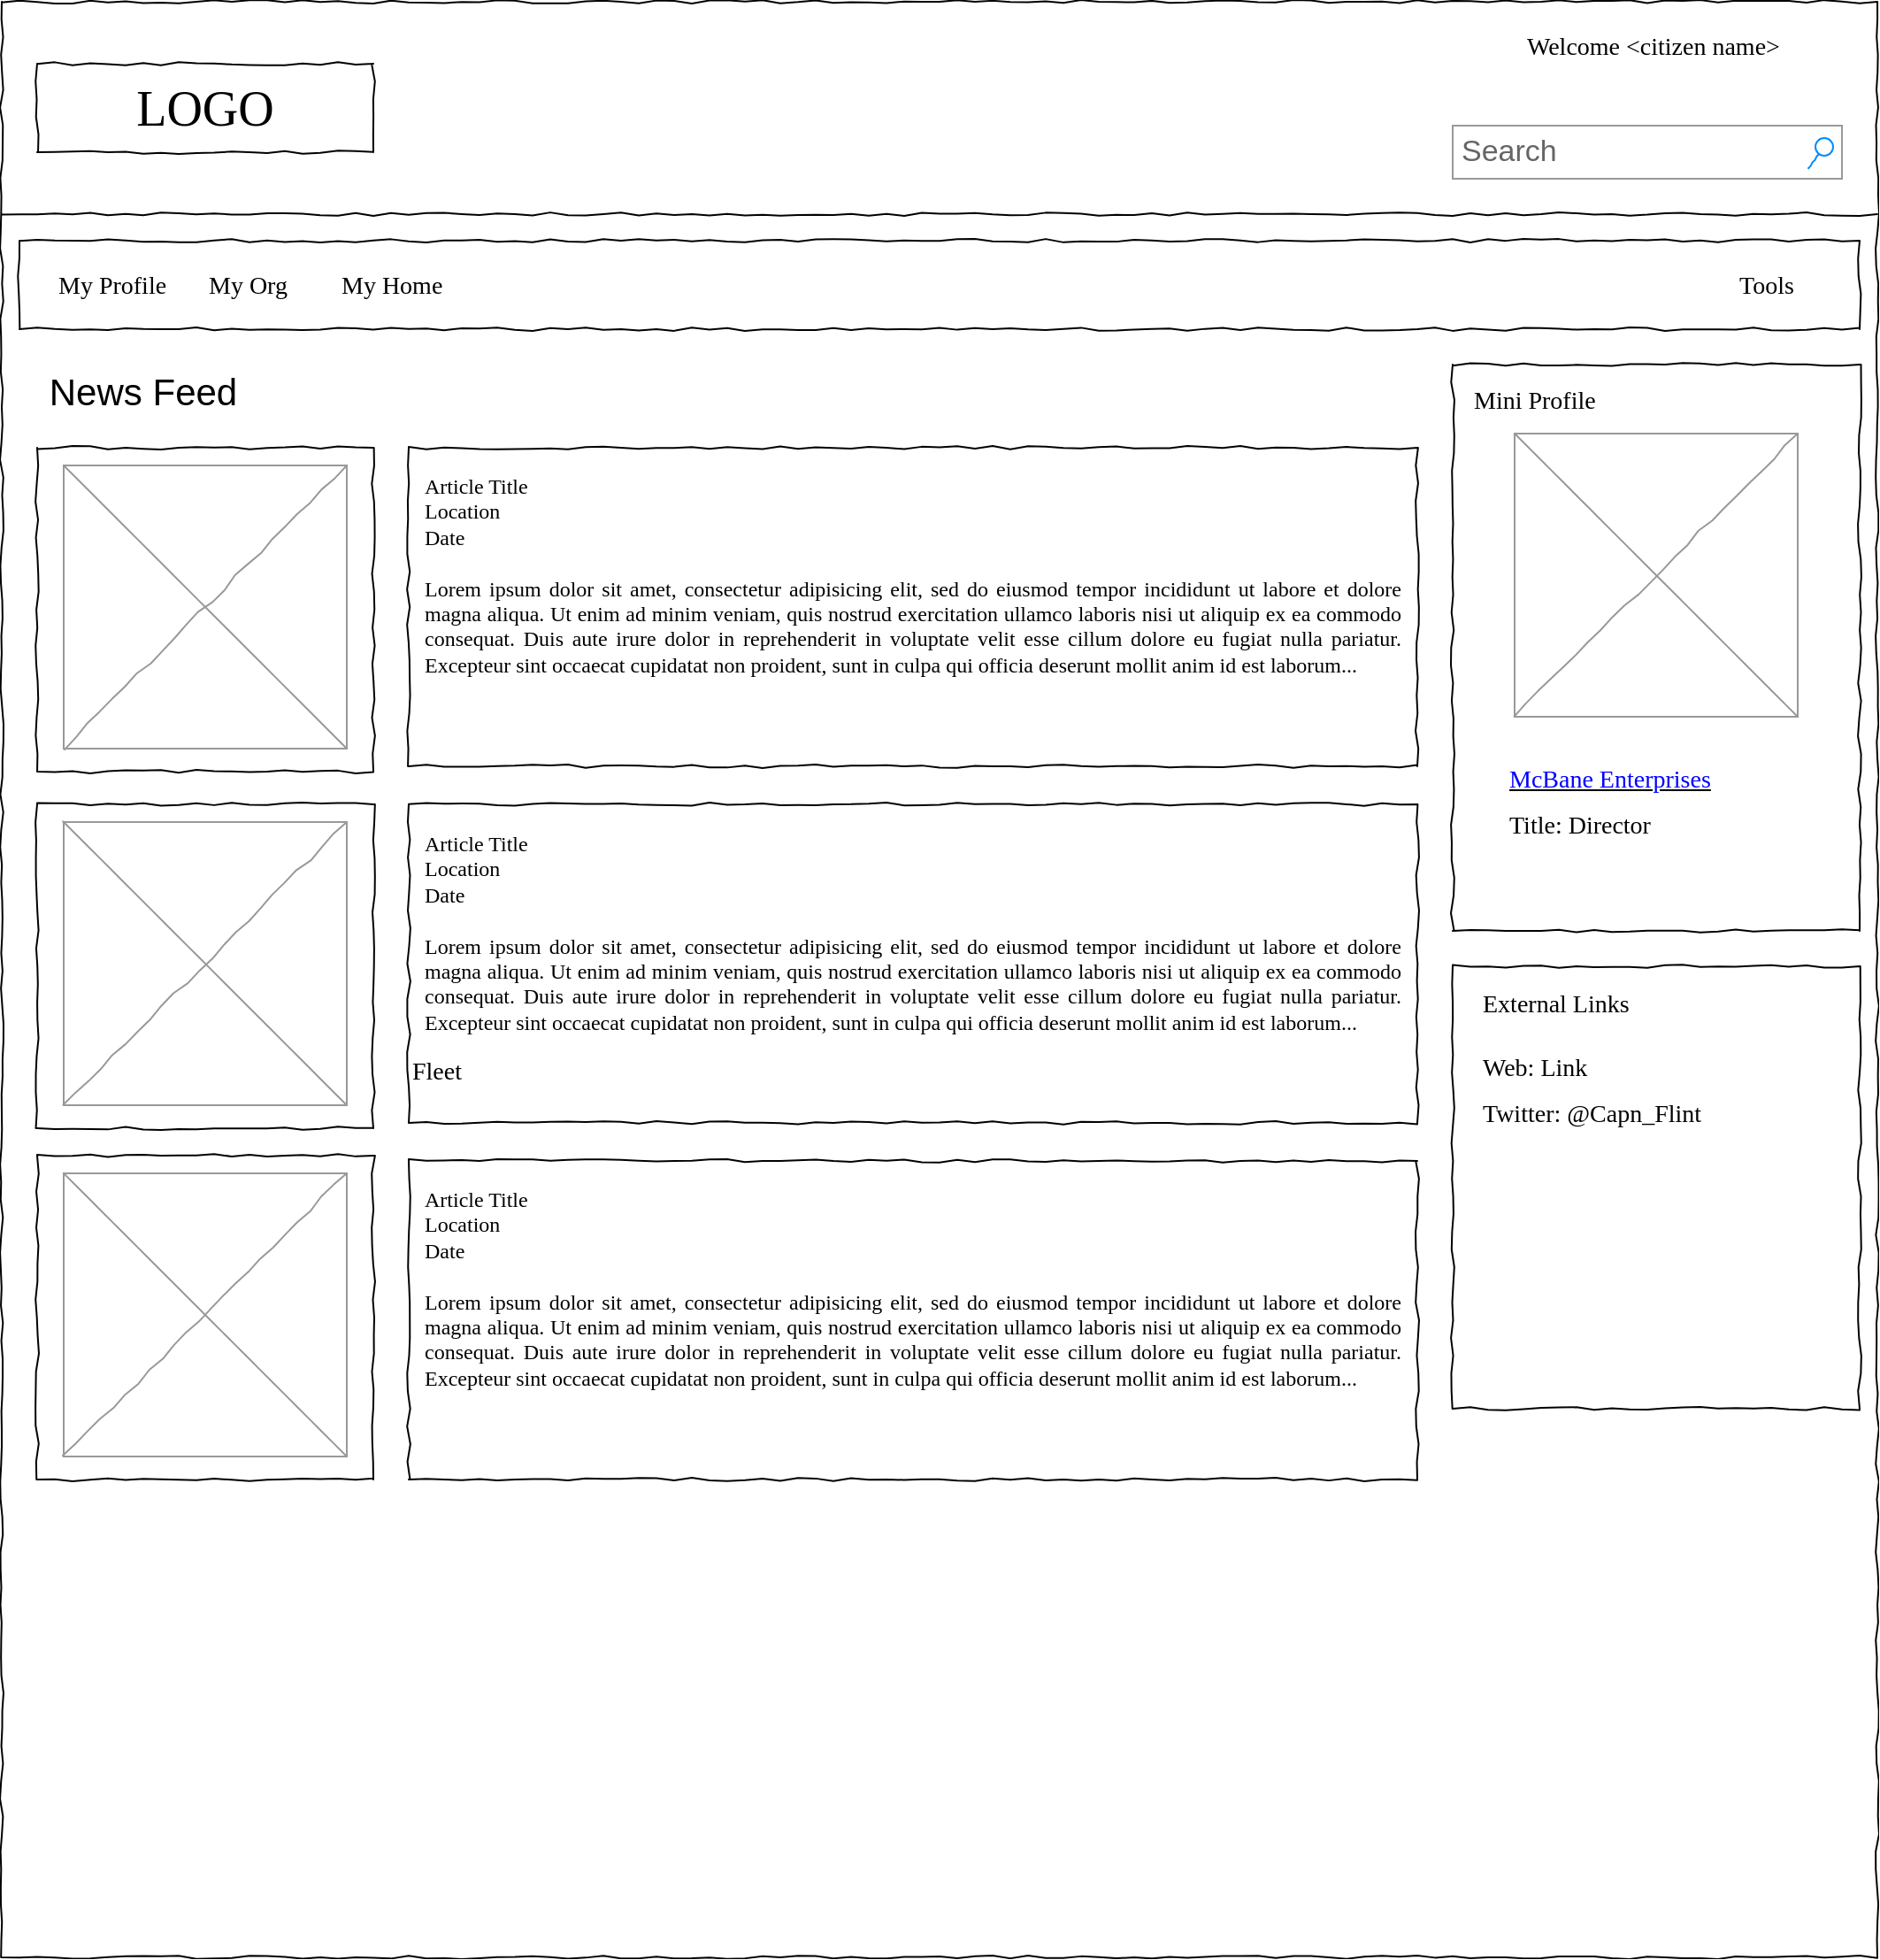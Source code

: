 <mxfile version="12.2.3" type="device" pages="1"><diagram name="Page-1" id="03018318-947c-dd8e-b7a3-06fadd420f32"><mxGraphModel dx="1303" dy="881" grid="1" gridSize="10" guides="1" tooltips="1" connect="1" arrows="1" fold="1" page="1" pageScale="1" pageWidth="1100" pageHeight="850" background="#ffffff" math="0" shadow="0"><root><mxCell id="0"/><mxCell id="1" parent="0"/><mxCell id="677b7b8949515195-1" value="" style="whiteSpace=wrap;html=1;rounded=0;shadow=0;labelBackgroundColor=none;strokeColor=#000000;strokeWidth=1;fillColor=none;fontFamily=Verdana;fontSize=12;fontColor=#000000;align=center;comic=1;" parent="1" vertex="1"><mxGeometry x="20" y="25" width="1060" height="1105" as="geometry"/></mxCell><mxCell id="677b7b8949515195-2" value="LOGO" style="whiteSpace=wrap;html=1;rounded=0;shadow=0;labelBackgroundColor=none;strokeColor=#000000;strokeWidth=1;fillColor=#ffffff;fontFamily=Verdana;fontSize=28;fontColor=#000000;align=center;comic=1;" parent="1" vertex="1"><mxGeometry x="40" y="60" width="190" height="50" as="geometry"/></mxCell><mxCell id="677b7b8949515195-3" value="Search" style="strokeWidth=1;shadow=0;dashed=0;align=center;html=1;shape=mxgraph.mockup.forms.searchBox;strokeColor=#999999;mainText=;fillColor=#ffffff;strokeColor2=#008cff;fontColor=#666666;fontSize=17;align=left;spacingLeft=3;rounded=0;labelBackgroundColor=none;comic=1;" parent="1" vertex="1"><mxGeometry x="840" y="95" width="220" height="30" as="geometry"/></mxCell><mxCell id="677b7b8949515195-7" value="Welcome &amp;lt;citizen name&amp;gt;" style="text;html=1;points=[];align=left;verticalAlign=top;spacingTop=-4;fontSize=14;fontFamily=Verdana;fontColor=#000000;" parent="1" vertex="1"><mxGeometry x="880" y="40" width="60" height="20" as="geometry"/></mxCell><mxCell id="677b7b8949515195-9" value="" style="line;strokeWidth=1;html=1;rounded=0;shadow=0;labelBackgroundColor=none;fillColor=none;fontFamily=Verdana;fontSize=14;fontColor=#000000;align=center;comic=1;" parent="1" vertex="1"><mxGeometry x="20" y="140" width="1060" height="10" as="geometry"/></mxCell><mxCell id="677b7b8949515195-10" value="" style="whiteSpace=wrap;html=1;rounded=0;shadow=0;labelBackgroundColor=none;strokeColor=#000000;strokeWidth=1;fillColor=none;fontFamily=Verdana;fontSize=12;fontColor=#000000;align=center;comic=1;" parent="1" vertex="1"><mxGeometry x="30" y="160" width="1040" height="50" as="geometry"/></mxCell><mxCell id="677b7b8949515195-11" value="My Profile" style="text;html=1;points=[];align=left;verticalAlign=top;spacingTop=-4;fontSize=14;fontFamily=Verdana;fontColor=#000000;" parent="1" vertex="1"><mxGeometry x="50" y="175" width="60" height="20" as="geometry"/></mxCell><mxCell id="677b7b8949515195-12" value="My Org" style="text;html=1;points=[];align=left;verticalAlign=top;spacingTop=-4;fontSize=14;fontFamily=Verdana;fontColor=#000000;" parent="1" vertex="1"><mxGeometry x="135" y="175" width="60" height="20" as="geometry"/></mxCell><mxCell id="677b7b8949515195-13" value="My Home" style="text;html=1;points=[];align=left;verticalAlign=top;spacingTop=-4;fontSize=14;fontFamily=Verdana;fontColor=#000000;" parent="1" vertex="1"><mxGeometry x="210" y="175" width="60" height="20" as="geometry"/></mxCell><mxCell id="677b7b8949515195-14" value="Tools" style="text;html=1;points=[];align=left;verticalAlign=top;spacingTop=-4;fontSize=14;fontFamily=Verdana;fontColor=#000000;" parent="1" vertex="1"><mxGeometry x="1000" y="175" width="60" height="20" as="geometry"/></mxCell><mxCell id="677b7b8949515195-15" value="&lt;div style=&quot;text-align: justify&quot;&gt;&lt;span&gt;Article Title&lt;/span&gt;&lt;/div&gt;&lt;div style=&quot;text-align: justify&quot;&gt;&lt;span&gt;Location&lt;/span&gt;&lt;/div&gt;&lt;div style=&quot;text-align: justify&quot;&gt;&lt;span&gt;Date&lt;/span&gt;&lt;/div&gt;&lt;div style=&quot;text-align: justify&quot;&gt;&lt;span&gt;&lt;br&gt;&lt;/span&gt;&lt;/div&gt;&lt;div style=&quot;text-align: justify&quot;&gt;&lt;span&gt;Lorem ipsum dolor sit amet, consectetur adipisicing elit, sed do eiusmod tempor incididunt ut labore et dolore magna aliqua. Ut enim ad minim veniam, quis nostrud exercitation ullamco laboris nisi ut aliquip ex ea commodo consequat. Duis aute irure dolor in reprehenderit in voluptate velit esse cillum dolore eu fugiat nulla pariatur. Excepteur sint occaecat cupidatat non proident, sunt in culpa qui officia deserunt mollit anim id est laborum...&lt;/span&gt;&lt;/div&gt;&lt;div style=&quot;text-align: justify&quot;&gt;&lt;span&gt;&amp;nbsp;&lt;/span&gt;&lt;/div&gt;" style="whiteSpace=wrap;html=1;rounded=0;shadow=0;labelBackgroundColor=none;strokeColor=#000000;strokeWidth=1;fillColor=none;fontFamily=Verdana;fontSize=12;fontColor=#000000;align=center;verticalAlign=top;spacing=10;comic=1;" parent="1" vertex="1"><mxGeometry x="250" y="277" width="570" height="180" as="geometry"/></mxCell><mxCell id="677b7b8949515195-25" value="" style="whiteSpace=wrap;html=1;rounded=0;shadow=0;labelBackgroundColor=none;strokeColor=#000000;strokeWidth=1;fillColor=none;fontFamily=Verdana;fontSize=12;fontColor=#000000;align=center;comic=1;" parent="1" vertex="1"><mxGeometry x="840" y="230" width="230" height="320" as="geometry"/></mxCell><mxCell id="677b7b8949515195-26" value="" style="whiteSpace=wrap;html=1;rounded=0;shadow=0;labelBackgroundColor=none;strokeColor=#000000;strokeWidth=1;fillColor=none;fontFamily=Verdana;fontSize=12;fontColor=#000000;align=center;comic=1;glass=0;" parent="1" vertex="1"><mxGeometry x="840" y="570" width="230" height="250" as="geometry"/></mxCell><mxCell id="677b7b8949515195-42" value="External Links" style="text;html=1;points=[];align=left;verticalAlign=top;spacingTop=-4;fontSize=14;fontFamily=Verdana;fontColor=#000000;" parent="1" vertex="1"><mxGeometry x="855" y="581" width="170" height="20" as="geometry"/></mxCell><mxCell id="-UWu3EK0LhLVIEwH7Tlu-4" value="&lt;u&gt;&lt;font color=&quot;#0000ff&quot;&gt;McBane Enterprises&lt;/font&gt;&lt;/u&gt;" style="text;html=1;points=[];align=left;verticalAlign=top;spacingTop=-4;fontSize=14;fontFamily=Verdana;fontColor=#000000;" parent="1" vertex="1"><mxGeometry x="870" y="454" width="170" height="20" as="geometry"/></mxCell><mxCell id="-UWu3EK0LhLVIEwH7Tlu-5" value="Title: Director" style="text;html=1;points=[];align=left;verticalAlign=top;spacingTop=-4;fontSize=14;fontFamily=Verdana;fontColor=#000000;" parent="1" vertex="1"><mxGeometry x="870" y="480" width="170" height="20" as="geometry"/></mxCell><mxCell id="-UWu3EK0LhLVIEwH7Tlu-12" value="Mini Profile" style="text;html=1;points=[];align=left;verticalAlign=top;spacingTop=-4;fontSize=14;fontFamily=Verdana;fontColor=#000000;" parent="1" vertex="1"><mxGeometry x="850" y="240" width="170" height="20" as="geometry"/></mxCell><mxCell id="-UWu3EK0LhLVIEwH7Tlu-13" value="" style="verticalLabelPosition=bottom;shadow=0;dashed=0;align=center;html=1;verticalAlign=top;strokeWidth=1;shape=mxgraph.mockup.graphics.simpleIcon;strokeColor=#999999;fillColor=#ffffff;rounded=0;labelBackgroundColor=none;fontFamily=Verdana;fontSize=14;fontColor=#000000;comic=1;" parent="1" vertex="1"><mxGeometry x="875" y="269" width="160" height="160" as="geometry"/></mxCell><mxCell id="-UWu3EK0LhLVIEwH7Tlu-18" value="Fleet" style="text;html=1;points=[];align=left;verticalAlign=top;spacingTop=-4;fontSize=14;fontFamily=Verdana;fontColor=#000000;" parent="1" vertex="1"><mxGeometry x="250" y="619" width="170" height="20" as="geometry"/></mxCell><mxCell id="-UWu3EK0LhLVIEwH7Tlu-47" value="Web: Link" style="text;html=1;points=[];align=left;verticalAlign=top;spacingTop=-4;fontSize=14;fontFamily=Verdana;fontColor=#000000;" parent="1" vertex="1"><mxGeometry x="855" y="617" width="170" height="20" as="geometry"/></mxCell><mxCell id="-UWu3EK0LhLVIEwH7Tlu-48" value="Twitter: @Capn_Flint" style="text;html=1;points=[];align=left;verticalAlign=top;spacingTop=-4;fontSize=14;fontFamily=Verdana;fontColor=#000000;" parent="1" vertex="1"><mxGeometry x="855" y="643" width="170" height="20" as="geometry"/></mxCell><mxCell id="xDV21cmgZGDKu-Hmhr8R-1" value="News Feed" style="text;html=1;strokeColor=none;fillColor=none;align=center;verticalAlign=middle;whiteSpace=wrap;rounded=0;fontSize=21;" vertex="1" parent="1"><mxGeometry x="40" y="230" width="120" height="30" as="geometry"/></mxCell><mxCell id="xDV21cmgZGDKu-Hmhr8R-2" value="&lt;div style=&quot;text-align: justify&quot;&gt;&lt;span&gt;Article Title&lt;/span&gt;&lt;/div&gt;&lt;div style=&quot;text-align: justify&quot;&gt;&lt;span&gt;Location&lt;/span&gt;&lt;/div&gt;&lt;div style=&quot;text-align: justify&quot;&gt;&lt;span&gt;Date&lt;/span&gt;&lt;/div&gt;&lt;div style=&quot;text-align: justify&quot;&gt;&lt;span&gt;&lt;br&gt;&lt;/span&gt;&lt;/div&gt;&lt;div style=&quot;text-align: justify&quot;&gt;&lt;span&gt;Lorem ipsum dolor sit amet, consectetur adipisicing elit, sed do eiusmod tempor incididunt ut labore et dolore magna aliqua. Ut enim ad minim veniam, quis nostrud exercitation ullamco laboris nisi ut aliquip ex ea commodo consequat. Duis aute irure dolor in reprehenderit in voluptate velit esse cillum dolore eu fugiat nulla pariatur. Excepteur sint occaecat cupidatat non proident, sunt in culpa qui officia deserunt mollit anim id est laborum...&lt;/span&gt;&lt;/div&gt;&lt;div style=&quot;text-align: justify&quot;&gt;&lt;span&gt;&amp;nbsp;&lt;/span&gt;&lt;/div&gt;" style="whiteSpace=wrap;html=1;rounded=0;shadow=0;labelBackgroundColor=none;strokeColor=#000000;strokeWidth=1;fillColor=none;fontFamily=Verdana;fontSize=12;fontColor=#000000;align=center;verticalAlign=top;spacing=10;comic=1;" vertex="1" parent="1"><mxGeometry x="250" y="680" width="570" height="180" as="geometry"/></mxCell><mxCell id="xDV21cmgZGDKu-Hmhr8R-3" value="&lt;div style=&quot;text-align: justify&quot;&gt;&lt;span&gt;Article Title&lt;/span&gt;&lt;/div&gt;&lt;div style=&quot;text-align: justify&quot;&gt;&lt;span&gt;Location&lt;/span&gt;&lt;/div&gt;&lt;div style=&quot;text-align: justify&quot;&gt;&lt;span&gt;Date&lt;/span&gt;&lt;/div&gt;&lt;div style=&quot;text-align: justify&quot;&gt;&lt;span&gt;&lt;br&gt;&lt;/span&gt;&lt;/div&gt;&lt;div style=&quot;text-align: justify&quot;&gt;&lt;span&gt;Lorem ipsum dolor sit amet, consectetur adipisicing elit, sed do eiusmod tempor incididunt ut labore et dolore magna aliqua. Ut enim ad minim veniam, quis nostrud exercitation ullamco laboris nisi ut aliquip ex ea commodo consequat. Duis aute irure dolor in reprehenderit in voluptate velit esse cillum dolore eu fugiat nulla pariatur. Excepteur sint occaecat cupidatat non proident, sunt in culpa qui officia deserunt mollit anim id est laborum...&lt;/span&gt;&lt;/div&gt;&lt;div style=&quot;text-align: justify&quot;&gt;&lt;span&gt;&amp;nbsp;&lt;/span&gt;&lt;/div&gt;" style="whiteSpace=wrap;html=1;rounded=0;shadow=0;labelBackgroundColor=none;strokeColor=#000000;strokeWidth=1;fillColor=none;fontFamily=Verdana;fontSize=12;fontColor=#000000;align=center;verticalAlign=top;spacing=10;comic=1;" vertex="1" parent="1"><mxGeometry x="250" y="478.5" width="570" height="180" as="geometry"/></mxCell><mxCell id="xDV21cmgZGDKu-Hmhr8R-4" value="" style="whiteSpace=wrap;html=1;rounded=0;shadow=0;labelBackgroundColor=none;strokeColor=#000000;strokeWidth=1;fillColor=none;fontFamily=Verdana;fontSize=12;fontColor=#000000;align=center;comic=1;" vertex="1" parent="1"><mxGeometry x="40" y="277" width="190" height="183" as="geometry"/></mxCell><mxCell id="xDV21cmgZGDKu-Hmhr8R-5" value="" style="verticalLabelPosition=bottom;shadow=0;dashed=0;align=center;html=1;verticalAlign=top;strokeWidth=1;shape=mxgraph.mockup.graphics.simpleIcon;strokeColor=#999999;fillColor=#ffffff;rounded=0;labelBackgroundColor=none;fontFamily=Verdana;fontSize=14;fontColor=#000000;comic=1;" vertex="1" parent="1"><mxGeometry x="55" y="287" width="160" height="160" as="geometry"/></mxCell><mxCell id="xDV21cmgZGDKu-Hmhr8R-6" value="" style="whiteSpace=wrap;html=1;rounded=0;shadow=0;labelBackgroundColor=none;strokeColor=#000000;strokeWidth=1;fillColor=none;fontFamily=Verdana;fontSize=12;fontColor=#000000;align=center;comic=1;" vertex="1" parent="1"><mxGeometry x="40" y="478.5" width="190" height="183" as="geometry"/></mxCell><mxCell id="xDV21cmgZGDKu-Hmhr8R-7" value="" style="verticalLabelPosition=bottom;shadow=0;dashed=0;align=center;html=1;verticalAlign=top;strokeWidth=1;shape=mxgraph.mockup.graphics.simpleIcon;strokeColor=#999999;fillColor=#ffffff;rounded=0;labelBackgroundColor=none;fontFamily=Verdana;fontSize=14;fontColor=#000000;comic=1;" vertex="1" parent="1"><mxGeometry x="55" y="488.5" width="160" height="160" as="geometry"/></mxCell><mxCell id="xDV21cmgZGDKu-Hmhr8R-8" value="" style="whiteSpace=wrap;html=1;rounded=0;shadow=0;labelBackgroundColor=none;strokeColor=#000000;strokeWidth=1;fillColor=none;fontFamily=Verdana;fontSize=12;fontColor=#000000;align=center;comic=1;" vertex="1" parent="1"><mxGeometry x="40" y="677" width="190" height="183" as="geometry"/></mxCell><mxCell id="xDV21cmgZGDKu-Hmhr8R-9" value="" style="verticalLabelPosition=bottom;shadow=0;dashed=0;align=center;html=1;verticalAlign=top;strokeWidth=1;shape=mxgraph.mockup.graphics.simpleIcon;strokeColor=#999999;fillColor=#ffffff;rounded=0;labelBackgroundColor=none;fontFamily=Verdana;fontSize=14;fontColor=#000000;comic=1;" vertex="1" parent="1"><mxGeometry x="55" y="687" width="160" height="160" as="geometry"/></mxCell></root></mxGraphModel></diagram></mxfile>